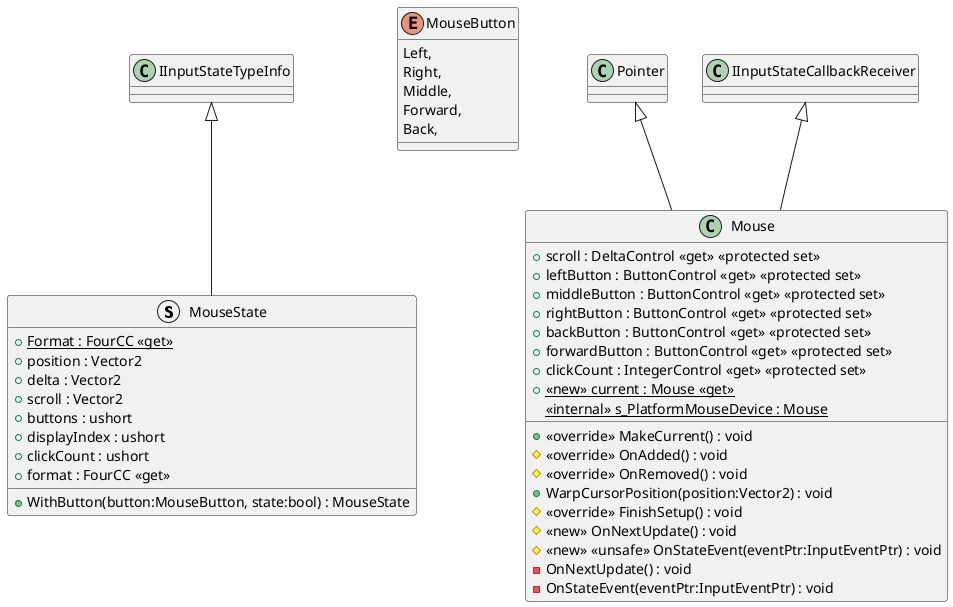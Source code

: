 @startuml
struct MouseState {
    + {static} Format : FourCC <<get>>
    + position : Vector2
    + delta : Vector2
    + scroll : Vector2
    + buttons : ushort
    + displayIndex : ushort
    + clickCount : ushort
    + WithButton(button:MouseButton, state:bool) : MouseState
    + format : FourCC <<get>>
}
enum MouseButton {
    Left,
    Right,
    Middle,
    Forward,
    Back,
}
class Mouse {
    + scroll : DeltaControl <<get>> <<protected set>>
    + leftButton : ButtonControl <<get>> <<protected set>>
    + middleButton : ButtonControl <<get>> <<protected set>>
    + rightButton : ButtonControl <<get>> <<protected set>>
    + backButton : ButtonControl <<get>> <<protected set>>
    + forwardButton : ButtonControl <<get>> <<protected set>>
    + clickCount : IntegerControl <<get>> <<protected set>>
    + <<new>> {static} current : Mouse <<get>>
    + <<override>> MakeCurrent() : void
    # <<override>> OnAdded() : void
    # <<override>> OnRemoved() : void
    <<internal>> {static} s_PlatformMouseDevice : Mouse
    + WarpCursorPosition(position:Vector2) : void
    # <<override>> FinishSetup() : void
    # <<new>> OnNextUpdate() : void
    # <<new>> <<unsafe>> OnStateEvent(eventPtr:InputEventPtr) : void
    - OnNextUpdate() : void
    - OnStateEvent(eventPtr:InputEventPtr) : void
}
IInputStateTypeInfo <|-- MouseState
Pointer <|-- Mouse
IInputStateCallbackReceiver <|-- Mouse
@enduml
